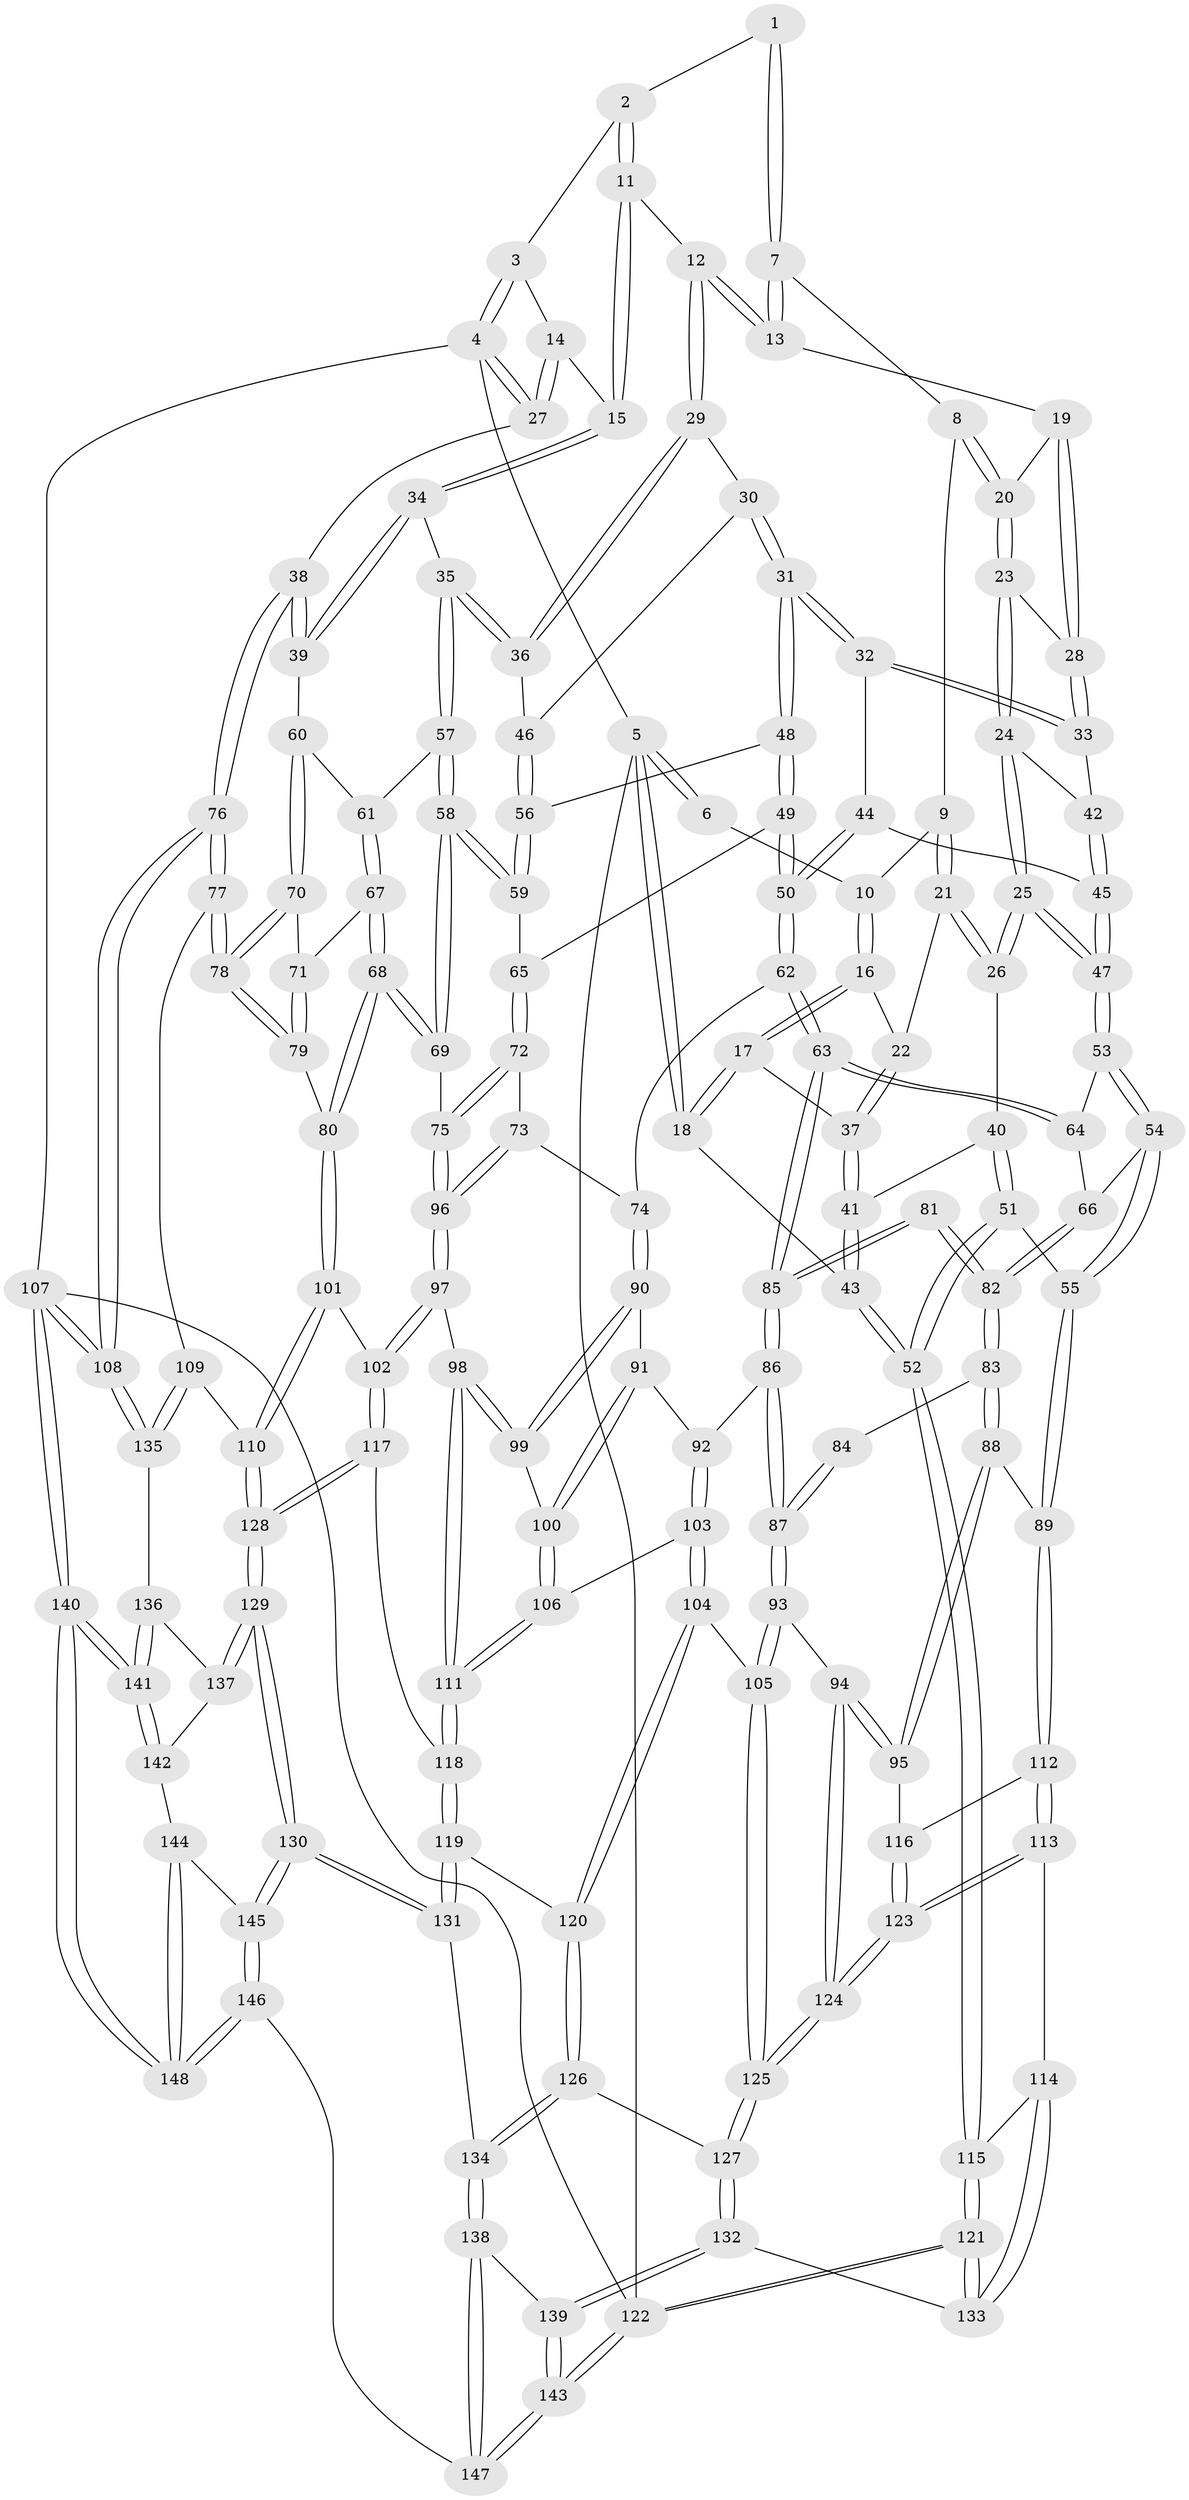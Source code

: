 // coarse degree distribution, {3: 0.14444444444444443, 4: 0.4222222222222222, 5: 0.32222222222222224, 6: 0.1111111111111111}
// Generated by graph-tools (version 1.1) at 2025/52/02/27/25 19:52:37]
// undirected, 148 vertices, 367 edges
graph export_dot {
graph [start="1"]
  node [color=gray90,style=filled];
  1 [pos="+0.2982280468054972+0"];
  2 [pos="+0.6126186049660369+0"];
  3 [pos="+0.809418569077676+0"];
  4 [pos="+1+0"];
  5 [pos="+0+0"];
  6 [pos="+0.061302903498031004+0"];
  7 [pos="+0.3076145083029423+0.006191925786563713"];
  8 [pos="+0.3026066077553214+0.014054688837395319"];
  9 [pos="+0.26352501734267847+0.048048522523600375"];
  10 [pos="+0.116073399916971+0"];
  11 [pos="+0.6121527141469385+0"];
  12 [pos="+0.5975550935848121+0"];
  13 [pos="+0.42033177467424376+0.07886660027428796"];
  14 [pos="+0.8455082701111519+0.06799025117523246"];
  15 [pos="+0.8074647694676392+0.1098112869856648"];
  16 [pos="+0.11088013184362673+0.06486885594992242"];
  17 [pos="+0.03993446797120907+0.12413281047311304"];
  18 [pos="+0+0.1811569948293248"];
  19 [pos="+0.4144128821464922+0.09805205967255676"];
  20 [pos="+0.32144376638755795+0.10964237836602363"];
  21 [pos="+0.21239862982055793+0.1336803035579589"];
  22 [pos="+0.18655789647744475+0.1174508857675372"];
  23 [pos="+0.3080413777437234+0.164682646673381"];
  24 [pos="+0.2668940023755606+0.20691485484888736"];
  25 [pos="+0.24990578324200943+0.21603462638093204"];
  26 [pos="+0.23745765706098362+0.2105665832322695"];
  27 [pos="+1+0"];
  28 [pos="+0.4102528228028606+0.12965389865262208"];
  29 [pos="+0.5927397957684034+0.09188358686279118"];
  30 [pos="+0.5628756281369929+0.18474686848453065"];
  31 [pos="+0.5336507352852614+0.23457879420772484"];
  32 [pos="+0.4663633847942065+0.21957129572734513"];
  33 [pos="+0.4389786249905535+0.2010359803304044"];
  34 [pos="+0.8134267376170222+0.13075200692507702"];
  35 [pos="+0.7643214994410158+0.22971804495309536"];
  36 [pos="+0.7578775612933588+0.23106046754190865"];
  37 [pos="+0.08980101324067043+0.18067751214137784"];
  38 [pos="+1+0.2110319842139589"];
  39 [pos="+1+0.23492824194378867"];
  40 [pos="+0.1677542023631041+0.23951725755479564"];
  41 [pos="+0.1234937970118698+0.22493835663788392"];
  42 [pos="+0.4078122837976363+0.20956603967159665"];
  43 [pos="+0+0.3671456333044446"];
  44 [pos="+0.40515354401591286+0.2879054270969184"];
  45 [pos="+0.3392781048250114+0.3022096907279698"];
  46 [pos="+0.736266424918516+0.24421650016457697"];
  47 [pos="+0.3009902846278184+0.3197644250606055"];
  48 [pos="+0.5513227669101646+0.2961941219538323"];
  49 [pos="+0.5307018949127754+0.36437149201085495"];
  50 [pos="+0.48042425229236674+0.39974323891085284"];
  51 [pos="+0.08538126345883994+0.4540711966136699"];
  52 [pos="+0+0.49600586748433306"];
  53 [pos="+0.30101523777264966+0.32213788719765135"];
  54 [pos="+0.1893875430078683+0.42985723438049694"];
  55 [pos="+0.09498110407014254+0.4557041372812309"];
  56 [pos="+0.6812360990906559+0.3018194282479838"];
  57 [pos="+0.867724306292105+0.3463836669174107"];
  58 [pos="+0.7554181410760457+0.41766436817680236"];
  59 [pos="+0.707490689334121+0.3834582657646965"];
  60 [pos="+0.9719817690956012+0.3196690073564866"];
  61 [pos="+0.8820799455358741+0.34848233133251644"];
  62 [pos="+0.45621127279421264+0.42440241482108065"];
  63 [pos="+0.44884166981596235+0.43017280406364533"];
  64 [pos="+0.35912021074494915+0.3829173170083421"];
  65 [pos="+0.6017336255927929+0.4180543494546965"];
  66 [pos="+0.28588692105546+0.477032297037598"];
  67 [pos="+0.8855409132383079+0.44348962940975645"];
  68 [pos="+0.7963842816735167+0.5115678150734284"];
  69 [pos="+0.7476799898816168+0.46570861525692914"];
  70 [pos="+0.9661518278255864+0.5068772711083709"];
  71 [pos="+0.894951853369785+0.47021145503413436"];
  72 [pos="+0.6042247419742525+0.42535829460913815"];
  73 [pos="+0.6038516460865657+0.49689655856082565"];
  74 [pos="+0.5791115964875488+0.5052077146157015"];
  75 [pos="+0.7158699585248318+0.4888253602949243"];
  76 [pos="+1+0.6783078523132662"];
  77 [pos="+1+0.6530790699509085"];
  78 [pos="+1+0.6365668341041569"];
  79 [pos="+0.8688912004099297+0.5383832155866162"];
  80 [pos="+0.8180882858615734+0.5495753808439267"];
  81 [pos="+0.37544604834198153+0.4701346533899289"];
  82 [pos="+0.2928132742522717+0.48628135976695064"];
  83 [pos="+0.2949093705141602+0.4978244311910235"];
  84 [pos="+0.3463488743089785+0.5124992269792752"];
  85 [pos="+0.44711781034335+0.4381857210832838"];
  86 [pos="+0.44799106044758485+0.45202887707050726"];
  87 [pos="+0.3758114964547375+0.5802262837035481"];
  88 [pos="+0.29322605400765145+0.5312166284944889"];
  89 [pos="+0.19628037182359076+0.5619417676925041"];
  90 [pos="+0.5582768536758137+0.5247586844815053"];
  91 [pos="+0.5229318272162089+0.5199636018882942"];
  92 [pos="+0.4557705600007993+0.46525198470840085"];
  93 [pos="+0.36808952772583087+0.6020939574629263"];
  94 [pos="+0.34475295492233843+0.5971939246843064"];
  95 [pos="+0.3346465308177208+0.5937818351562061"];
  96 [pos="+0.665716354767309+0.5585402126178439"];
  97 [pos="+0.6654954995899551+0.5632574449748885"];
  98 [pos="+0.6011343815090602+0.5798165259976903"];
  99 [pos="+0.5616275192718259+0.563389520940763"];
  100 [pos="+0.521505713947213+0.5822173365454143"];
  101 [pos="+0.7902814183357385+0.6358462341300116"];
  102 [pos="+0.6971842476364818+0.626270442502646"];
  103 [pos="+0.48455307814560133+0.5923394399994008"];
  104 [pos="+0.4000571115826866+0.6342188075337657"];
  105 [pos="+0.3848669160469333+0.6239171117620446"];
  106 [pos="+0.5075847781633949+0.597117404183946"];
  107 [pos="+1+1"];
  108 [pos="+1+1"];
  109 [pos="+0.8613089924049028+0.7123412065332668"];
  110 [pos="+0.854834912715959+0.7084932924080575"];
  111 [pos="+0.5491720743295858+0.6566638545391535"];
  112 [pos="+0.19697005801291873+0.5636790836544371"];
  113 [pos="+0.1609716529867845+0.6992823188942181"];
  114 [pos="+0.10542272669663381+0.7014467572620403"];
  115 [pos="+0+0.5480555381695897"];
  116 [pos="+0.2601985472823639+0.6158853332756775"];
  117 [pos="+0.6500732659699893+0.6944461350898412"];
  118 [pos="+0.5536111469250874+0.6796032815683405"];
  119 [pos="+0.4972954501332063+0.7329397028779351"];
  120 [pos="+0.42660231751729727+0.6998350319272209"];
  121 [pos="+0+1"];
  122 [pos="+0+1"];
  123 [pos="+0.2305060440665333+0.7258734495281889"];
  124 [pos="+0.24128040857884087+0.7370570470420666"];
  125 [pos="+0.25538254645002517+0.7546863506567376"];
  126 [pos="+0.3305917349719365+0.7946357027722968"];
  127 [pos="+0.2708995453434009+0.7905055533442708"];
  128 [pos="+0.6693482471666072+0.7749240932581467"];
  129 [pos="+0.6506924648218438+0.8721235890305786"];
  130 [pos="+0.6481710608678558+0.874876297787782"];
  131 [pos="+0.5164803327266105+0.8299798421499658"];
  132 [pos="+0.22582342400953961+0.8681165749268944"];
  133 [pos="+0.10170118658129013+0.8528181644670478"];
  134 [pos="+0.4343886102501158+0.8813909478590181"];
  135 [pos="+0.8467272712371092+0.8018304384043966"];
  136 [pos="+0.8285833712377536+0.8375421017058111"];
  137 [pos="+0.7767155463473439+0.8538175031978839"];
  138 [pos="+0.4116204065981604+0.9712997569850925"];
  139 [pos="+0.2300497041505932+0.8871540148767363"];
  140 [pos="+1+1"];
  141 [pos="+0.9243684952641127+1"];
  142 [pos="+0.7963616336120629+0.951899931972748"];
  143 [pos="+0.14051300701975558+1"];
  144 [pos="+0.7558093776327861+0.9507811452591626"];
  145 [pos="+0.6494946534475973+0.9186584617399628"];
  146 [pos="+0.594638889919286+1"];
  147 [pos="+0.4409404983610903+1"];
  148 [pos="+1+1"];
  1 -- 2;
  1 -- 7;
  1 -- 7;
  2 -- 3;
  2 -- 11;
  2 -- 11;
  3 -- 4;
  3 -- 4;
  3 -- 14;
  4 -- 5;
  4 -- 27;
  4 -- 27;
  4 -- 107;
  5 -- 6;
  5 -- 6;
  5 -- 18;
  5 -- 18;
  5 -- 122;
  6 -- 10;
  7 -- 8;
  7 -- 13;
  7 -- 13;
  8 -- 9;
  8 -- 20;
  8 -- 20;
  9 -- 10;
  9 -- 21;
  9 -- 21;
  10 -- 16;
  10 -- 16;
  11 -- 12;
  11 -- 15;
  11 -- 15;
  12 -- 13;
  12 -- 13;
  12 -- 29;
  12 -- 29;
  13 -- 19;
  14 -- 15;
  14 -- 27;
  14 -- 27;
  15 -- 34;
  15 -- 34;
  16 -- 17;
  16 -- 17;
  16 -- 22;
  17 -- 18;
  17 -- 18;
  17 -- 37;
  18 -- 43;
  19 -- 20;
  19 -- 28;
  19 -- 28;
  20 -- 23;
  20 -- 23;
  21 -- 22;
  21 -- 26;
  21 -- 26;
  22 -- 37;
  22 -- 37;
  23 -- 24;
  23 -- 24;
  23 -- 28;
  24 -- 25;
  24 -- 25;
  24 -- 42;
  25 -- 26;
  25 -- 26;
  25 -- 47;
  25 -- 47;
  26 -- 40;
  27 -- 38;
  28 -- 33;
  28 -- 33;
  29 -- 30;
  29 -- 36;
  29 -- 36;
  30 -- 31;
  30 -- 31;
  30 -- 46;
  31 -- 32;
  31 -- 32;
  31 -- 48;
  31 -- 48;
  32 -- 33;
  32 -- 33;
  32 -- 44;
  33 -- 42;
  34 -- 35;
  34 -- 39;
  34 -- 39;
  35 -- 36;
  35 -- 36;
  35 -- 57;
  35 -- 57;
  36 -- 46;
  37 -- 41;
  37 -- 41;
  38 -- 39;
  38 -- 39;
  38 -- 76;
  38 -- 76;
  39 -- 60;
  40 -- 41;
  40 -- 51;
  40 -- 51;
  41 -- 43;
  41 -- 43;
  42 -- 45;
  42 -- 45;
  43 -- 52;
  43 -- 52;
  44 -- 45;
  44 -- 50;
  44 -- 50;
  45 -- 47;
  45 -- 47;
  46 -- 56;
  46 -- 56;
  47 -- 53;
  47 -- 53;
  48 -- 49;
  48 -- 49;
  48 -- 56;
  49 -- 50;
  49 -- 50;
  49 -- 65;
  50 -- 62;
  50 -- 62;
  51 -- 52;
  51 -- 52;
  51 -- 55;
  52 -- 115;
  52 -- 115;
  53 -- 54;
  53 -- 54;
  53 -- 64;
  54 -- 55;
  54 -- 55;
  54 -- 66;
  55 -- 89;
  55 -- 89;
  56 -- 59;
  56 -- 59;
  57 -- 58;
  57 -- 58;
  57 -- 61;
  58 -- 59;
  58 -- 59;
  58 -- 69;
  58 -- 69;
  59 -- 65;
  60 -- 61;
  60 -- 70;
  60 -- 70;
  61 -- 67;
  61 -- 67;
  62 -- 63;
  62 -- 63;
  62 -- 74;
  63 -- 64;
  63 -- 64;
  63 -- 85;
  63 -- 85;
  64 -- 66;
  65 -- 72;
  65 -- 72;
  66 -- 82;
  66 -- 82;
  67 -- 68;
  67 -- 68;
  67 -- 71;
  68 -- 69;
  68 -- 69;
  68 -- 80;
  68 -- 80;
  69 -- 75;
  70 -- 71;
  70 -- 78;
  70 -- 78;
  71 -- 79;
  71 -- 79;
  72 -- 73;
  72 -- 75;
  72 -- 75;
  73 -- 74;
  73 -- 96;
  73 -- 96;
  74 -- 90;
  74 -- 90;
  75 -- 96;
  75 -- 96;
  76 -- 77;
  76 -- 77;
  76 -- 108;
  76 -- 108;
  77 -- 78;
  77 -- 78;
  77 -- 109;
  78 -- 79;
  78 -- 79;
  79 -- 80;
  80 -- 101;
  80 -- 101;
  81 -- 82;
  81 -- 82;
  81 -- 85;
  81 -- 85;
  82 -- 83;
  82 -- 83;
  83 -- 84;
  83 -- 88;
  83 -- 88;
  84 -- 87;
  84 -- 87;
  85 -- 86;
  85 -- 86;
  86 -- 87;
  86 -- 87;
  86 -- 92;
  87 -- 93;
  87 -- 93;
  88 -- 89;
  88 -- 95;
  88 -- 95;
  89 -- 112;
  89 -- 112;
  90 -- 91;
  90 -- 99;
  90 -- 99;
  91 -- 92;
  91 -- 100;
  91 -- 100;
  92 -- 103;
  92 -- 103;
  93 -- 94;
  93 -- 105;
  93 -- 105;
  94 -- 95;
  94 -- 95;
  94 -- 124;
  94 -- 124;
  95 -- 116;
  96 -- 97;
  96 -- 97;
  97 -- 98;
  97 -- 102;
  97 -- 102;
  98 -- 99;
  98 -- 99;
  98 -- 111;
  98 -- 111;
  99 -- 100;
  100 -- 106;
  100 -- 106;
  101 -- 102;
  101 -- 110;
  101 -- 110;
  102 -- 117;
  102 -- 117;
  103 -- 104;
  103 -- 104;
  103 -- 106;
  104 -- 105;
  104 -- 120;
  104 -- 120;
  105 -- 125;
  105 -- 125;
  106 -- 111;
  106 -- 111;
  107 -- 108;
  107 -- 108;
  107 -- 140;
  107 -- 140;
  107 -- 122;
  108 -- 135;
  108 -- 135;
  109 -- 110;
  109 -- 135;
  109 -- 135;
  110 -- 128;
  110 -- 128;
  111 -- 118;
  111 -- 118;
  112 -- 113;
  112 -- 113;
  112 -- 116;
  113 -- 114;
  113 -- 123;
  113 -- 123;
  114 -- 115;
  114 -- 133;
  114 -- 133;
  115 -- 121;
  115 -- 121;
  116 -- 123;
  116 -- 123;
  117 -- 118;
  117 -- 128;
  117 -- 128;
  118 -- 119;
  118 -- 119;
  119 -- 120;
  119 -- 131;
  119 -- 131;
  120 -- 126;
  120 -- 126;
  121 -- 122;
  121 -- 122;
  121 -- 133;
  121 -- 133;
  122 -- 143;
  122 -- 143;
  123 -- 124;
  123 -- 124;
  124 -- 125;
  124 -- 125;
  125 -- 127;
  125 -- 127;
  126 -- 127;
  126 -- 134;
  126 -- 134;
  127 -- 132;
  127 -- 132;
  128 -- 129;
  128 -- 129;
  129 -- 130;
  129 -- 130;
  129 -- 137;
  129 -- 137;
  130 -- 131;
  130 -- 131;
  130 -- 145;
  130 -- 145;
  131 -- 134;
  132 -- 133;
  132 -- 139;
  132 -- 139;
  134 -- 138;
  134 -- 138;
  135 -- 136;
  136 -- 137;
  136 -- 141;
  136 -- 141;
  137 -- 142;
  138 -- 139;
  138 -- 147;
  138 -- 147;
  139 -- 143;
  139 -- 143;
  140 -- 141;
  140 -- 141;
  140 -- 148;
  140 -- 148;
  141 -- 142;
  141 -- 142;
  142 -- 144;
  143 -- 147;
  143 -- 147;
  144 -- 145;
  144 -- 148;
  144 -- 148;
  145 -- 146;
  145 -- 146;
  146 -- 147;
  146 -- 148;
  146 -- 148;
}
